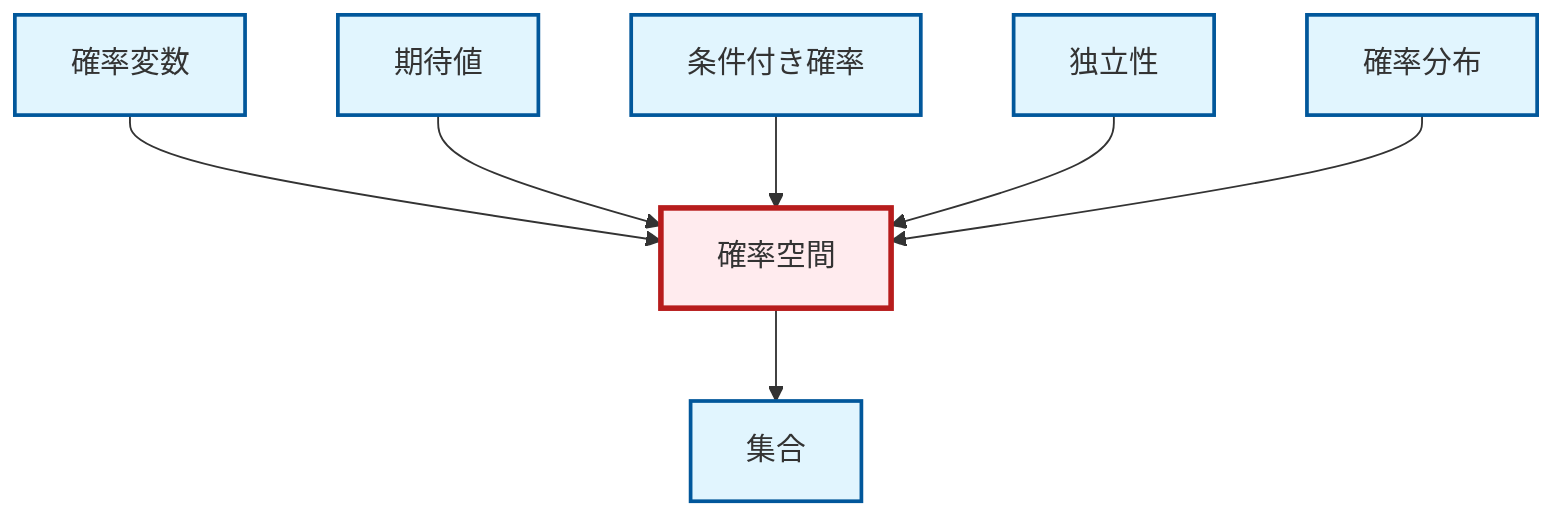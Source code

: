 graph TD
    classDef definition fill:#e1f5fe,stroke:#01579b,stroke-width:2px
    classDef theorem fill:#f3e5f5,stroke:#4a148c,stroke-width:2px
    classDef axiom fill:#fff3e0,stroke:#e65100,stroke-width:2px
    classDef example fill:#e8f5e9,stroke:#1b5e20,stroke-width:2px
    classDef current fill:#ffebee,stroke:#b71c1c,stroke-width:3px
    def-probability-space["確率空間"]:::definition
    def-independence["独立性"]:::definition
    def-probability-distribution["確率分布"]:::definition
    def-conditional-probability["条件付き確率"]:::definition
    def-random-variable["確率変数"]:::definition
    def-expectation["期待値"]:::definition
    def-set["集合"]:::definition
    def-random-variable --> def-probability-space
    def-probability-space --> def-set
    def-expectation --> def-probability-space
    def-conditional-probability --> def-probability-space
    def-independence --> def-probability-space
    def-probability-distribution --> def-probability-space
    class def-probability-space current
